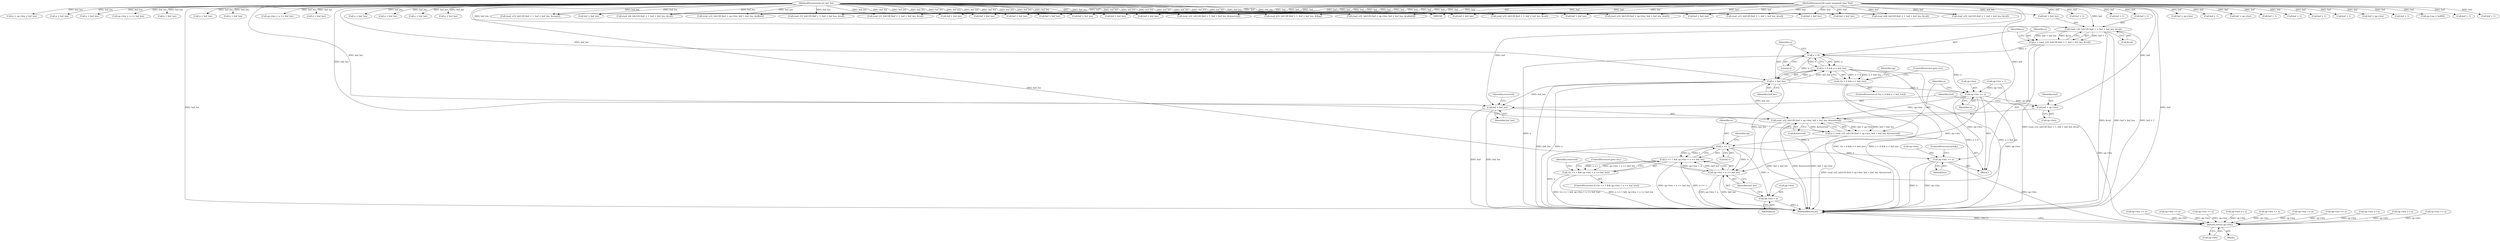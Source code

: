 digraph "0_radare2_bd276ef2fd8ac3401e65be7c126a43175ccfbcd7@API" {
"1000657" [label="(Call,read_u32_leb128 (buf + 1, buf + buf_len, &val))"];
"1000102" [label="(MethodParameterIn,const unsigned char *buf)"];
"1000103" [label="(MethodParameterIn,int buf_len)"];
"1000655" [label="(Call,n = read_u32_leb128 (buf + 1, buf + buf_len, &val))"];
"1000669" [label="(Call,n > 0)"];
"1000668" [label="(Call,n > 0 && n < buf_len)"];
"1000667" [label="(Call,!(n > 0 && n < buf_len))"];
"1000672" [label="(Call,n < buf_len)"];
"1000676" [label="(Call,op->len += n)"];
"1000683" [label="(Call,read_u32_leb128 (buf + op->len, buf + buf_len, &reserved))"];
"1000681" [label="(Call,n = read_u32_leb128 (buf + op->len, buf + buf_len, &reserved))"];
"1000697" [label="(Call,n == 1)"];
"1000696" [label="(Call,n == 1 && op->len + n <= buf_len)"];
"1000695" [label="(Call,!(n == 1 && op->len + n <= buf_len))"];
"1000700" [label="(Call,op->len + n <= buf_len)"];
"1000701" [label="(Call,op->len + n)"];
"1000722" [label="(Call,op->len += n)"];
"1001077" [label="(Return,return op->len;)"];
"1000684" [label="(Call,buf + op->len)"];
"1000689" [label="(Call,buf + buf_len)"];
"1000451" [label="(Call,read_u32_leb128 (buf + 1, buf + buf_len, &count))"];
"1000951" [label="(Call,n < buf_len)"];
"1000670" [label="(Identifier,n)"];
"1000937" [label="(Call,buf + 1)"];
"1000105" [label="(Call,op->len = 1)"];
"1000102" [label="(MethodParameterIn,const unsigned char *buf)"];
"1000695" [label="(Call,!(n == 1 && op->len + n <= buf_len))"];
"1000684" [label="(Call,buf + op->len)"];
"1000701" [label="(Call,op->len + n)"];
"1000428" [label="(Call,op->len += n)"];
"1000690" [label="(Identifier,buf)"];
"1001005" [label="(Call,buf + 1)"];
"1001078" [label="(Call,op->len)"];
"1000677" [label="(Call,op->len)"];
"1000675" [label="(ControlStructure,goto err;)"];
"1000307" [label="(Call,n < buf_len)"];
"1000727" [label="(ControlStructure,break;)"];
"1000974" [label="(Call,buf + buf_len)"];
"1000811" [label="(Call,read_u32_leb128 (buf + 1, buf + buf_len, &flag))"];
"1000707" [label="(ControlStructure,goto err;)"];
"1000681" [label="(Call,n = read_u32_leb128 (buf + op->len, buf + buf_len, &reserved))"];
"1000103" [label="(MethodParameterIn,int buf_len)"];
"1000893" [label="(Call,buf + buf_len)"];
"1000726" [label="(Identifier,n)"];
"1001045" [label="(Call,buf + 1)"];
"1000382" [label="(Call,op->len += n)"];
"1000989" [label="(Call,op->len += n)"];
"1000692" [label="(Call,&reserved)"];
"1000702" [label="(Call,op->len)"];
"1001008" [label="(Call,buf + buf_len)"];
"1000723" [label="(Call,op->len)"];
"1000694" [label="(ControlStructure,if (!(n == 1 && op->len + n <= buf_len)))"];
"1000838" [label="(Call,buf + op->len)"];
"1000671" [label="(Literal,0)"];
"1000686" [label="(Call,op->len)"];
"1000539" [label="(Call,buf + buf_len)"];
"1000517" [label="(Call,op->len + n <= buf_len)"];
"1000661" [label="(Call,buf + buf_len)"];
"1000697" [label="(Call,n == 1)"];
"1000673" [label="(Identifier,n)"];
"1001044" [label="(Call,read_u64_leb128 (buf + 1, buf + buf_len, &val))"];
"1000889" [label="(Call,read_u32_leb128 (buf + 1, buf + buf_len, &reserved))"];
"1000936" [label="(Call,read_i32_leb128 (buf + 1, buf + buf_len, &val))"];
"1000664" [label="(Call,&val)"];
"1000698" [label="(Identifier,n)"];
"1000689" [label="(Call,buf + buf_len)"];
"1001019" [label="(Call,n < buf_len)"];
"1000672" [label="(Call,n < buf_len)"];
"1000756" [label="(Call,n < buf_len)"];
"1000826" [label="(Call,n < buf_len)"];
"1000722" [label="(Call,op->len += n)"];
"1000703" [label="(Identifier,op)"];
"1000657" [label="(Call,read_u32_leb128 (buf + 1, buf + buf_len, &val))"];
"1001048" [label="(Call,buf + buf_len)"];
"1000971" [label="(Call,buf + 1)"];
"1000110" [label="(Call,op->op = buf[0])"];
"1000403" [label="(Call,buf + buf_len)"];
"1000683" [label="(Call,read_u32_leb128 (buf + op->len, buf + buf_len, &reserved))"];
"1000693" [label="(Identifier,reserved)"];
"1000815" [label="(Call,buf + buf_len)"];
"1000745" [label="(Call,buf + buf_len)"];
"1000904" [label="(Call,n < buf_len)"];
"1001059" [label="(Call,n < buf_len)"];
"1000691" [label="(Identifier,buf_len)"];
"1000400" [label="(Call,buf + 1)"];
"1001069" [label="(Call,op->len += n)"];
"1000676" [label="(Call,op->len += n)"];
"1000706" [label="(Identifier,buf_len)"];
"1000685" [label="(Identifier,buf)"];
"1000667" [label="(Call,!(n > 0 && n < buf_len))"];
"1000843" [label="(Call,buf + buf_len)"];
"1001077" [label="(Return,return op->len;)"];
"1000674" [label="(Identifier,buf_len)"];
"1000550" [label="(Call,n + op->len < buf_len)"];
"1000645" [label="(Block,)"];
"1000921" [label="(Call,op->len += n)"];
"1000104" [label="(Block,)"];
"1000890" [label="(Call,buf + 1)"];
"1000666" [label="(ControlStructure,if (!(n > 0 && n < buf_len)))"];
"1000812" [label="(Call,buf + 1)"];
"1000414" [label="(Call,n < buf_len)"];
"1000678" [label="(Identifier,op)"];
"1000655" [label="(Call,n = read_u32_leb128 (buf + 1, buf + buf_len, &val))"];
"1000533" [label="(Call,read_u32_leb128 (buf + op->len, buf + buf_len, &def))"];
"1000699" [label="(Literal,1)"];
"1000770" [label="(Call,op->len += n)"];
"1000940" [label="(Call,buf + buf_len)"];
"1000502" [label="(Call,read_u32_leb128 (buf + op->len, buf + buf_len, &table[i]))"];
"1000705" [label="(Identifier,n)"];
"1000508" [label="(Call,buf + buf_len)"];
"1000293" [label="(Call,buf + 1)"];
"1001004" [label="(Call,read_u32_leb128 (buf + 1, buf + buf_len, &val))"];
"1000955" [label="(Call,op->len += n)"];
"1001029" [label="(Call,op->len += n)"];
"1000668" [label="(Call,n > 0 && n < buf_len)"];
"1000709" [label="(Identifier,reserved)"];
"1000873" [label="(Call,op->len += n)"];
"1000292" [label="(Call,read_i32_leb128 (buf + 1, buf + buf_len, &val))"];
"1000399" [label="(Call,read_u32_leb128 (buf + 1, buf + buf_len, &val))"];
"1001097" [label="(MethodReturn,int)"];
"1000466" [label="(Call,n < buf_len)"];
"1000700" [label="(Call,op->len + n <= buf_len)"];
"1000296" [label="(Call,buf + buf_len)"];
"1000656" [label="(Identifier,n)"];
"1000503" [label="(Call,buf + op->len)"];
"1000741" [label="(Call,read_u32_leb128 (buf + 1, buf + buf_len, &val))"];
"1000837" [label="(Call,read_u32_leb128 (buf + op->len, buf + buf_len, &offset))"];
"1000455" [label="(Call,buf + buf_len)"];
"1000682" [label="(Identifier,n)"];
"1000970" [label="(Call,read_i64_leb128 (buf + 1, buf + buf_len, &val))"];
"1000680" [label="(Identifier,n)"];
"1000669" [label="(Call,n > 0)"];
"1000452" [label="(Call,buf + 1)"];
"1000854" [label="(Call,op->len + n <= buf_len)"];
"1000696" [label="(Call,n == 1 && op->len + n <= buf_len)"];
"1000985" [label="(Call,n < buf_len)"];
"1000559" [label="(Call,op->len += n)"];
"1000658" [label="(Call,buf + 1)"];
"1000534" [label="(Call,buf + op->len)"];
"1000742" [label="(Call,buf + 1)"];
"1000657" -> "1000655"  [label="AST: "];
"1000657" -> "1000664"  [label="CFG: "];
"1000658" -> "1000657"  [label="AST: "];
"1000661" -> "1000657"  [label="AST: "];
"1000664" -> "1000657"  [label="AST: "];
"1000655" -> "1000657"  [label="CFG: "];
"1000657" -> "1001097"  [label="DDG: &val"];
"1000657" -> "1001097"  [label="DDG: buf + buf_len"];
"1000657" -> "1001097"  [label="DDG: buf + 1"];
"1000657" -> "1000655"  [label="DDG: buf + 1"];
"1000657" -> "1000655"  [label="DDG: buf + buf_len"];
"1000657" -> "1000655"  [label="DDG: &val"];
"1000102" -> "1000657"  [label="DDG: buf"];
"1000103" -> "1000657"  [label="DDG: buf_len"];
"1000102" -> "1000100"  [label="AST: "];
"1000102" -> "1001097"  [label="DDG: buf"];
"1000102" -> "1000110"  [label="DDG: buf"];
"1000102" -> "1000292"  [label="DDG: buf"];
"1000102" -> "1000293"  [label="DDG: buf"];
"1000102" -> "1000296"  [label="DDG: buf"];
"1000102" -> "1000399"  [label="DDG: buf"];
"1000102" -> "1000400"  [label="DDG: buf"];
"1000102" -> "1000403"  [label="DDG: buf"];
"1000102" -> "1000451"  [label="DDG: buf"];
"1000102" -> "1000452"  [label="DDG: buf"];
"1000102" -> "1000455"  [label="DDG: buf"];
"1000102" -> "1000502"  [label="DDG: buf"];
"1000102" -> "1000503"  [label="DDG: buf"];
"1000102" -> "1000508"  [label="DDG: buf"];
"1000102" -> "1000533"  [label="DDG: buf"];
"1000102" -> "1000534"  [label="DDG: buf"];
"1000102" -> "1000539"  [label="DDG: buf"];
"1000102" -> "1000658"  [label="DDG: buf"];
"1000102" -> "1000661"  [label="DDG: buf"];
"1000102" -> "1000683"  [label="DDG: buf"];
"1000102" -> "1000684"  [label="DDG: buf"];
"1000102" -> "1000689"  [label="DDG: buf"];
"1000102" -> "1000741"  [label="DDG: buf"];
"1000102" -> "1000742"  [label="DDG: buf"];
"1000102" -> "1000745"  [label="DDG: buf"];
"1000102" -> "1000811"  [label="DDG: buf"];
"1000102" -> "1000812"  [label="DDG: buf"];
"1000102" -> "1000815"  [label="DDG: buf"];
"1000102" -> "1000837"  [label="DDG: buf"];
"1000102" -> "1000838"  [label="DDG: buf"];
"1000102" -> "1000843"  [label="DDG: buf"];
"1000102" -> "1000889"  [label="DDG: buf"];
"1000102" -> "1000890"  [label="DDG: buf"];
"1000102" -> "1000893"  [label="DDG: buf"];
"1000102" -> "1000936"  [label="DDG: buf"];
"1000102" -> "1000937"  [label="DDG: buf"];
"1000102" -> "1000940"  [label="DDG: buf"];
"1000102" -> "1000970"  [label="DDG: buf"];
"1000102" -> "1000971"  [label="DDG: buf"];
"1000102" -> "1000974"  [label="DDG: buf"];
"1000102" -> "1001004"  [label="DDG: buf"];
"1000102" -> "1001005"  [label="DDG: buf"];
"1000102" -> "1001008"  [label="DDG: buf"];
"1000102" -> "1001044"  [label="DDG: buf"];
"1000102" -> "1001045"  [label="DDG: buf"];
"1000102" -> "1001048"  [label="DDG: buf"];
"1000103" -> "1000100"  [label="AST: "];
"1000103" -> "1001097"  [label="DDG: buf_len"];
"1000103" -> "1000292"  [label="DDG: buf_len"];
"1000103" -> "1000296"  [label="DDG: buf_len"];
"1000103" -> "1000307"  [label="DDG: buf_len"];
"1000103" -> "1000399"  [label="DDG: buf_len"];
"1000103" -> "1000403"  [label="DDG: buf_len"];
"1000103" -> "1000414"  [label="DDG: buf_len"];
"1000103" -> "1000451"  [label="DDG: buf_len"];
"1000103" -> "1000455"  [label="DDG: buf_len"];
"1000103" -> "1000466"  [label="DDG: buf_len"];
"1000103" -> "1000502"  [label="DDG: buf_len"];
"1000103" -> "1000508"  [label="DDG: buf_len"];
"1000103" -> "1000517"  [label="DDG: buf_len"];
"1000103" -> "1000533"  [label="DDG: buf_len"];
"1000103" -> "1000539"  [label="DDG: buf_len"];
"1000103" -> "1000550"  [label="DDG: buf_len"];
"1000103" -> "1000661"  [label="DDG: buf_len"];
"1000103" -> "1000672"  [label="DDG: buf_len"];
"1000103" -> "1000683"  [label="DDG: buf_len"];
"1000103" -> "1000689"  [label="DDG: buf_len"];
"1000103" -> "1000700"  [label="DDG: buf_len"];
"1000103" -> "1000741"  [label="DDG: buf_len"];
"1000103" -> "1000745"  [label="DDG: buf_len"];
"1000103" -> "1000756"  [label="DDG: buf_len"];
"1000103" -> "1000811"  [label="DDG: buf_len"];
"1000103" -> "1000815"  [label="DDG: buf_len"];
"1000103" -> "1000826"  [label="DDG: buf_len"];
"1000103" -> "1000837"  [label="DDG: buf_len"];
"1000103" -> "1000843"  [label="DDG: buf_len"];
"1000103" -> "1000854"  [label="DDG: buf_len"];
"1000103" -> "1000889"  [label="DDG: buf_len"];
"1000103" -> "1000893"  [label="DDG: buf_len"];
"1000103" -> "1000904"  [label="DDG: buf_len"];
"1000103" -> "1000936"  [label="DDG: buf_len"];
"1000103" -> "1000940"  [label="DDG: buf_len"];
"1000103" -> "1000951"  [label="DDG: buf_len"];
"1000103" -> "1000970"  [label="DDG: buf_len"];
"1000103" -> "1000974"  [label="DDG: buf_len"];
"1000103" -> "1000985"  [label="DDG: buf_len"];
"1000103" -> "1001004"  [label="DDG: buf_len"];
"1000103" -> "1001008"  [label="DDG: buf_len"];
"1000103" -> "1001019"  [label="DDG: buf_len"];
"1000103" -> "1001044"  [label="DDG: buf_len"];
"1000103" -> "1001048"  [label="DDG: buf_len"];
"1000103" -> "1001059"  [label="DDG: buf_len"];
"1000655" -> "1000645"  [label="AST: "];
"1000656" -> "1000655"  [label="AST: "];
"1000670" -> "1000655"  [label="CFG: "];
"1000655" -> "1001097"  [label="DDG: read_u32_leb128 (buf + 1, buf + buf_len, &val)"];
"1000655" -> "1000669"  [label="DDG: n"];
"1000669" -> "1000668"  [label="AST: "];
"1000669" -> "1000671"  [label="CFG: "];
"1000670" -> "1000669"  [label="AST: "];
"1000671" -> "1000669"  [label="AST: "];
"1000673" -> "1000669"  [label="CFG: "];
"1000668" -> "1000669"  [label="CFG: "];
"1000669" -> "1001097"  [label="DDG: n"];
"1000669" -> "1000668"  [label="DDG: n"];
"1000669" -> "1000668"  [label="DDG: 0"];
"1000669" -> "1000672"  [label="DDG: n"];
"1000669" -> "1000676"  [label="DDG: n"];
"1000668" -> "1000667"  [label="AST: "];
"1000668" -> "1000672"  [label="CFG: "];
"1000672" -> "1000668"  [label="AST: "];
"1000667" -> "1000668"  [label="CFG: "];
"1000668" -> "1001097"  [label="DDG: n < buf_len"];
"1000668" -> "1001097"  [label="DDG: n > 0"];
"1000668" -> "1000667"  [label="DDG: n > 0"];
"1000668" -> "1000667"  [label="DDG: n < buf_len"];
"1000672" -> "1000668"  [label="DDG: n"];
"1000672" -> "1000668"  [label="DDG: buf_len"];
"1000667" -> "1000666"  [label="AST: "];
"1000675" -> "1000667"  [label="CFG: "];
"1000678" -> "1000667"  [label="CFG: "];
"1000667" -> "1001097"  [label="DDG: n > 0 && n < buf_len"];
"1000667" -> "1001097"  [label="DDG: !(n > 0 && n < buf_len)"];
"1000672" -> "1000674"  [label="CFG: "];
"1000673" -> "1000672"  [label="AST: "];
"1000674" -> "1000672"  [label="AST: "];
"1000672" -> "1001097"  [label="DDG: buf_len"];
"1000672" -> "1001097"  [label="DDG: n"];
"1000672" -> "1000676"  [label="DDG: n"];
"1000672" -> "1000683"  [label="DDG: buf_len"];
"1000672" -> "1000689"  [label="DDG: buf_len"];
"1000672" -> "1000700"  [label="DDG: buf_len"];
"1000676" -> "1000645"  [label="AST: "];
"1000676" -> "1000680"  [label="CFG: "];
"1000677" -> "1000676"  [label="AST: "];
"1000680" -> "1000676"  [label="AST: "];
"1000682" -> "1000676"  [label="CFG: "];
"1000105" -> "1000676"  [label="DDG: op->len"];
"1000676" -> "1000683"  [label="DDG: op->len"];
"1000676" -> "1000684"  [label="DDG: op->len"];
"1000676" -> "1000700"  [label="DDG: op->len"];
"1000676" -> "1000701"  [label="DDG: op->len"];
"1000676" -> "1000722"  [label="DDG: op->len"];
"1000683" -> "1000681"  [label="AST: "];
"1000683" -> "1000692"  [label="CFG: "];
"1000684" -> "1000683"  [label="AST: "];
"1000689" -> "1000683"  [label="AST: "];
"1000692" -> "1000683"  [label="AST: "];
"1000681" -> "1000683"  [label="CFG: "];
"1000683" -> "1001097"  [label="DDG: buf + op->len"];
"1000683" -> "1001097"  [label="DDG: buf + buf_len"];
"1000683" -> "1001097"  [label="DDG: &reserved"];
"1000683" -> "1000681"  [label="DDG: buf + op->len"];
"1000683" -> "1000681"  [label="DDG: buf + buf_len"];
"1000683" -> "1000681"  [label="DDG: &reserved"];
"1000681" -> "1000645"  [label="AST: "];
"1000682" -> "1000681"  [label="AST: "];
"1000698" -> "1000681"  [label="CFG: "];
"1000681" -> "1001097"  [label="DDG: read_u32_leb128 (buf + op->len, buf + buf_len, &reserved)"];
"1000681" -> "1000697"  [label="DDG: n"];
"1000697" -> "1000696"  [label="AST: "];
"1000697" -> "1000699"  [label="CFG: "];
"1000698" -> "1000697"  [label="AST: "];
"1000699" -> "1000697"  [label="AST: "];
"1000703" -> "1000697"  [label="CFG: "];
"1000696" -> "1000697"  [label="CFG: "];
"1000697" -> "1001097"  [label="DDG: n"];
"1000697" -> "1000696"  [label="DDG: n"];
"1000697" -> "1000696"  [label="DDG: 1"];
"1000697" -> "1000700"  [label="DDG: n"];
"1000697" -> "1000701"  [label="DDG: n"];
"1000697" -> "1000722"  [label="DDG: n"];
"1000696" -> "1000695"  [label="AST: "];
"1000696" -> "1000700"  [label="CFG: "];
"1000700" -> "1000696"  [label="AST: "];
"1000695" -> "1000696"  [label="CFG: "];
"1000696" -> "1001097"  [label="DDG: op->len + n <= buf_len"];
"1000696" -> "1001097"  [label="DDG: n == 1"];
"1000696" -> "1000695"  [label="DDG: n == 1"];
"1000696" -> "1000695"  [label="DDG: op->len + n <= buf_len"];
"1000700" -> "1000696"  [label="DDG: op->len + n"];
"1000700" -> "1000696"  [label="DDG: buf_len"];
"1000695" -> "1000694"  [label="AST: "];
"1000707" -> "1000695"  [label="CFG: "];
"1000709" -> "1000695"  [label="CFG: "];
"1000695" -> "1001097"  [label="DDG: !(n == 1 && op->len + n <= buf_len)"];
"1000695" -> "1001097"  [label="DDG: n == 1 && op->len + n <= buf_len"];
"1000700" -> "1000706"  [label="CFG: "];
"1000701" -> "1000700"  [label="AST: "];
"1000706" -> "1000700"  [label="AST: "];
"1000700" -> "1001097"  [label="DDG: op->len + n"];
"1000700" -> "1001097"  [label="DDG: buf_len"];
"1000701" -> "1000705"  [label="CFG: "];
"1000702" -> "1000701"  [label="AST: "];
"1000705" -> "1000701"  [label="AST: "];
"1000706" -> "1000701"  [label="CFG: "];
"1000701" -> "1001097"  [label="DDG: n"];
"1000722" -> "1000645"  [label="AST: "];
"1000722" -> "1000726"  [label="CFG: "];
"1000723" -> "1000722"  [label="AST: "];
"1000726" -> "1000722"  [label="AST: "];
"1000727" -> "1000722"  [label="CFG: "];
"1000722" -> "1001097"  [label="DDG: n"];
"1000722" -> "1001097"  [label="DDG: op->len"];
"1000722" -> "1001077"  [label="DDG: op->len"];
"1001077" -> "1000104"  [label="AST: "];
"1001077" -> "1001078"  [label="CFG: "];
"1001078" -> "1001077"  [label="AST: "];
"1001097" -> "1001077"  [label="CFG: "];
"1001077" -> "1001097"  [label="DDG: <RET>"];
"1000559" -> "1001077"  [label="DDG: op->len"];
"1000989" -> "1001077"  [label="DDG: op->len"];
"1001029" -> "1001077"  [label="DDG: op->len"];
"1001069" -> "1001077"  [label="DDG: op->len"];
"1000382" -> "1001077"  [label="DDG: op->len"];
"1000873" -> "1001077"  [label="DDG: op->len"];
"1000955" -> "1001077"  [label="DDG: op->len"];
"1000921" -> "1001077"  [label="DDG: op->len"];
"1000428" -> "1001077"  [label="DDG: op->len"];
"1000770" -> "1001077"  [label="DDG: op->len"];
"1000105" -> "1001077"  [label="DDG: op->len"];
"1000684" -> "1000686"  [label="CFG: "];
"1000685" -> "1000684"  [label="AST: "];
"1000686" -> "1000684"  [label="AST: "];
"1000690" -> "1000684"  [label="CFG: "];
"1000689" -> "1000691"  [label="CFG: "];
"1000690" -> "1000689"  [label="AST: "];
"1000691" -> "1000689"  [label="AST: "];
"1000693" -> "1000689"  [label="CFG: "];
"1000689" -> "1001097"  [label="DDG: buf"];
"1000689" -> "1001097"  [label="DDG: buf_len"];
}
